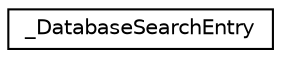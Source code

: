 digraph "类继承关系图"
{
  edge [fontname="Helvetica",fontsize="10",labelfontname="Helvetica",labelfontsize="10"];
  node [fontname="Helvetica",fontsize="10",shape=record];
  rankdir="LR";
  Node0 [label="_DatabaseSearchEntry",height=0.2,width=0.4,color="black", fillcolor="white", style="filled",URL="$struct___database_search_entry.html"];
}
